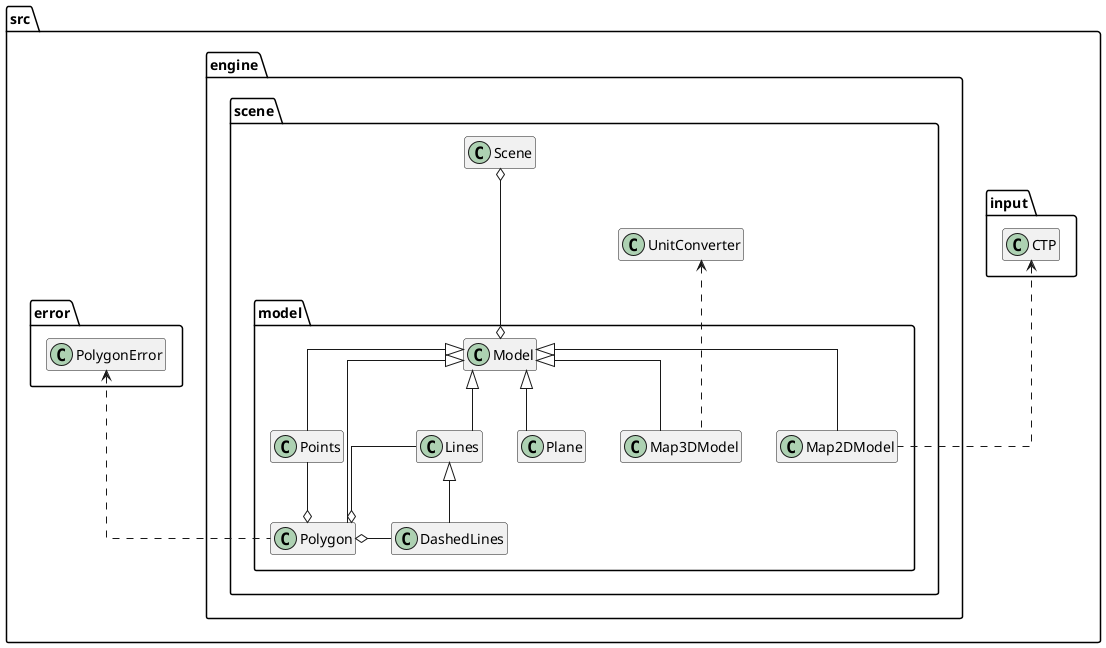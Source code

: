 @startuml

' Template file to use to create the diagrams od the packages.
' Every file must have a sub part called INTERNAL with the internal connections of the package and
' a sub part called EXTERNAL with the external parts.
skinparam linetype polyline
skinparam linetype ortho

!startsub INTERNAL

package src.engine.scene.model {
        class src.engine.scene.model.Model
        class src.engine.scene.model.Points
        class src.engine.scene.model.Map3DModel
        class src.engine.scene.model.Map2DModel
        class src.engine.scene.model.Lines
        class src.engine.scene.model.Polygon
        class src.engine.scene.model.DashedLines
        class src.engine.scene.model.Plane
    }

src.engine.scene.model.Map2DModel -u-|> src.engine.scene.model.Model
src.engine.scene.model.Map3DModel -u-|> src.engine.scene.model.Model
src.engine.scene.model.Polygon -u-|> src.engine.scene.model.Model
src.engine.scene.model.Points -u-|> src.engine.scene.model.Model
src.engine.scene.model.Lines -u-|> src.engine.scene.model.Model
src.engine.scene.model.Plane -u-|> src.engine.scene.model.Model
src.engine.scene.model.DashedLines -u-|> src.engine.scene.model.Lines
src.engine.scene.model.Points --o src.engine.scene.model.Polygon
src.engine.scene.model.Lines --o src.engine.scene.model.Polygon
src.engine.scene.model.DashedLines -r--o src.engine.scene.model.Polygon

!endsub


!startsub EXTERNAL
    src.engine.scene.model.Model o-u--o src.engine.scene.Scene
    src.engine.scene.model.Map2DModel -u..> src.input.CTP
    src.engine.scene.model.Map3DModel -u..> src.engine.scene.UnitConverter

    src.engine.scene.model.Polygon -u..> src.error.PolygonError
!endsub


' Code that will affect only the current diagram
' can be messy since will not be imported
hide members


@enduml